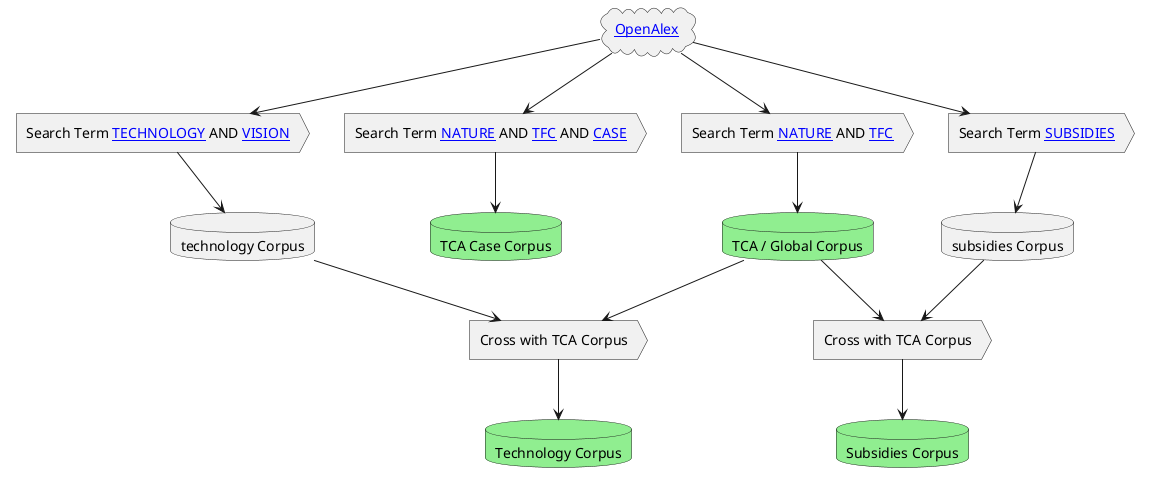 @startuml Overview_Corpuses


cloud "[[https://openalex.org OpenAlex]]" as openalex

' TCA / Global Corpus
action "Search Term [[https://ipbes-data.github.io/IPBES_TCA_Corpus/inputs/tca_corpus/search%20terms/nature.txt NATURE]] AND [[https://ipbes-data.github.io/IPBES_TCA_Corpus/inputs/tca_corpus/search%20terms/tfc.txt TFC]]" as search_tca
database "TCA / Global Corpus" as corpus_tca #lightgreen
openalex --> search_tca
search_tca --> corpus_tca

' TCA Case Corpus
action "Search Term [[https://ipbes-data.github.io/IPBES_TCA_Corpus/inputs/tca_corpus/search%20terms/nature.txt NATURE]] AND [[https://ipbes-data.github.io/IPBES_TCA_Corpus/inputs/tca_corpus/search%20terms/tfc.txt TFC]] AND [[https://ipbes-data.github.io/IPBES_TCA_Corpus/inputs/tca_corpus/search%20terms/case.txt CASE]]" as search_tca_case
database "TCA Case Corpus" as corpus_tca_case #lightgreen
openalex --> search_tca_case
search_tca_case --> corpus_tca_case

' Technology Corpus
action "Search Term [[https://ipbes-data.github.io/IPBES_TCA_Ch2_technology/input/Ch2_technology/technology.txt TECHNOLOGY]] AND [[https://ipbes-data.github.io/IPBES_TCA_Ch2_technology/input/Ch2_technology/vision.txt VISION]]" as search_technology
database "technology Corpus" as corpus_int_technology
action "Cross with TCA Corpus" as cross_tca_technology
database "Technology Corpus" as corpus_technology #lightgreen
openalex --> search_technology
search_technology --> corpus_int_technology
corpus_int_technology --> cross_tca_technology
corpus_tca --> cross_tca_technology
cross_tca_technology --> corpus_technology

' Subsidies Corpus
action "Search Term [[https://ipbes-data.github.io/IPBES_TCA_Ch5_subsidies_reform/input/ch_5_subsidies_reform/government_financial_support.txt SUBSIDIES]]" as search_subsidies
database "subsidies Corpus" as corpus_int_subsidies
action "Cross with TCA Corpus" as cross_tca_subsidies
database "Subsidies Corpus" as corpus_subsidies #lightgreen
openalex --> search_subsidies
search_subsidies --> corpus_int_subsidies
corpus_int_subsidies --> cross_tca_subsidies
corpus_tca --> cross_tca_subsidies
cross_tca_subsidies --> corpus_subsidies

' LEGEND
newpage
rectangle Legend {
    cloud "External Source\nusually a website" 
    database "Downloaded Corpus\nusually parquet dataset" #lightgreen
    database "Downloaded Intermediate Corpus\nusually parquet dataset"
    action "Action related to obtaining / filtering of corpus"
    process "Analysis related process"
    storage "Numeric results"
    storage "Part 5" #red
}


' Ch 1 evidence causes
newpage
cloud "[[https://openalex.org OpenAlex]]" as openalex

' part 0
action "Search Term [[https://ipbes-data.github.io/IPBES_TCA_Corpus/inputs/tca_corpus/search%20terms/nature.txt NATURE]]" as ch1_nature
storage "Number of Works\n--0--" as ch1_nature_count #Lavender
'
openalex --> ch1_nature
ch1_nature --> ch1_nature_count


action "Search Term [[https://ipbes-data.github.io/IPBES_TCA_Corpus/inputs/tca_corpus/search%20terms/tfc.txt TFC]]" as ch1_tfc
storage "Number of Works\n---0---" as ch1_tfc_count #Lavender
'
openalex --> ch1_tfc
ch1_tfc --> ch1_tfc_count


action "Search Term [[https://ipbes-data.github.io/IPBES_TCA_Corpus/inputs/tca_corpus/search%20terms/nature.txt NATURE]] AND [[https://ipbes-data.github.io/IPBES_TCA_Corpus/inputs/tca_corpus/search%20terms/tfc.txt TFC]]" as ch1_tca
' storage "Number of Works\n---0---" as ch1_tfc_count #Lavender
'
' openalex --> ch1_tca
' ch1_tfc --> ch1_tfc_count



' part 1
action "Search Term [[https://ipbes-data.github.io/IPBES_TCA_Corpus/inputs/ch1_evidence_causes/ethical.txt ETHITCAL]]" as ch1_ethical
storage "Number of Works\n--1--" as ch1_ethical_count #Khaki
'
openalex --> ch1_ethical
ch1_ethical --> ch1_ethical_count

' part 2
action "Search Term [[https://ipbes-data.github.io/IPBES_TCA_Corpus/inputs/ch1_evidence_causes/concepts_1.txt CONCEPTS 1]]" as ch1_concepts_1
openalex --> ch1_concepts_1
storage "Number of Works\n--2--" as ch1_concepts_1_count #Khaki
ch1_concepts_1 --> ch1_concepts_1_count

action "Search Term [[https://ipbes-data.github.io/IPBES_TCA_Corpus/inputs/ch1_evidence_causes/concepts_2.txt CONCEPTS 2]]" as ch1_concepts_2
ch1_concepts_1 --> ch1_concepts_2
storage "Number of Works\n--2--" as ch1_concepts_1_concepts_2_count #Khaki
ch1_concepts_2 --> ch1_concepts_1_concepts_2_count


' part 4
action "Search Term [[https://ipbes-data.github.io/IPBES_TCA_Corpus/inputs/ch1_evidence_causes/narrowed_tca.txt NARROWED TCA]]" as ch1_narrowed_tca
'
openalex --> ch1_narrowed_tca
ch1_narrowed_tca --> ch1_tca
storage "Number of Works\n--4--" as ch1_narrowed_tca_tca_count #Yellow
ch1_tca --> ch1_narrowed_tca_tca_count

storage "Number of Works\n--4--" as ch1_narrowed_tca_count #Yellow
ch1_narrowed_tca --> ch1_narrowed_tca_count


' part 5
action "Search Term [[https://ipbes-data.github.io/IPBES_TCA_Corpus/inputs/ch1_evidence_causes/criteria_1.txt CRITERIA 1]]" as ch1_criteria_1
ch1_narrowed_tca --> ch1_criteria_1
storage "Number of Works\n--5--" as ch1_narrowed_tca_criteria_1_count #pink
ch1_criteria_1 --> ch1_narrowed_tca_criteria_1_count

action "Search Term [[https://ipbes-data.github.io/IPBES_TCA_Corpus/inputs/ch1_evidence_causes/criteria_2.txt CRITERIA 2]]" as ch1_criteria_2
ch1_narrowed_tca --> ch1_criteria_2
storage "Number of Works\n--5--" as ch1_narrowed_tca_criteria_2_count #pink
ch1_criteria_2 --> ch1_narrowed_tca_criteria_2_count


action "Search Term [[https://ipbes-data.github.io/IPBES_TCA_Corpus/inputs/ch1_evidence_causes/criteria_3.txt CRITERIA 3]]" as ch1_criteria_3
ch1_narrowed_tca --> ch1_criteria_3
storage "Number of Works\n--5--" as ch1_narrowed_tca_criteria_3_count #pink
ch1_criteria_3 --> ch1_narrowed_tca_criteria_3_count


action "Search Term [[https://ipbes-data.github.io/IPBES_TCA_Corpus/inputs/ch1_evidence_causes/criteria_4.txt CRITERIA 4]]" as ch1_criteria_4
ch1_narrowed_tca --> ch1_criteria_4
storage "Number of Works\n--5--" as ch1_narrowed_tca_criteria_4_count #pink
ch1_criteria_4 --> ch1_narrowed_tca_criteria_4_count


' part 6
action "Search Term [[https://ipbes-data.github.io/IPBES_TCA_Corpus/inputs/ch1_evidence_causes/biodiv_loss_1.txt BIODIV LOSS 1]]" as ch1_biodiv_loss_1
action "Search Term [[https://ipbes-data.github.io/IPBES_TCA_Corpus/inputs/ch1_evidence_causes/biodiv_loss_2.txt BIODIV LOSS 2]]" as ch1_biodiv_loss_2
ch1_nature --> ch1_biodiv_loss_1 #cyan
ch1_biodiv_loss_1 --> ch1_biodiv_loss_2 #cyan
storage "Number of Works\n--6--" as ch1_nat_biodiv_loss_1_2_count #LightCyan
ch1_biodiv_loss_2 --> ch1_nat_biodiv_loss_1_2_count #cyan

ch1_narrowed_tca --> ch1_biodiv_loss_1 #blue;line.dotted
ch1_biodiv_loss_1 --> ch1_biodiv_loss_2 #blue;line.dotted
storage "Number of Works\n--6--" as ch1_nar_biodiv_loss_1_2_count #lightblue
ch1_biodiv_loss_2 --> ch1_nar_biodiv_loss_1_2_count #blue;line.dotted

ch1_nature --> ch1_narrowed_tca #green;line.dashed
ch1_narrowed_tca --> ch1_biodiv_loss_1 #green;line.dashed
ch1_biodiv_loss_1 --> ch1_biodiv_loss_2 #green;line.dashed
storage "Number of Works\n--6--" as ch1_nat_nar_biodiv_loss_1_2_count #lightgreen
ch1_biodiv_loss_2 --> ch1_nat_nar_biodiv_loss_1_2_count #green;line.dashed


action "Search Term [[https://ipbes-data.github.io/IPBES_TCA_Corpus/inputs/ch1_evidence_causes/biodiv_loss_3_1.txt BIODIV LOSS 3 1]]" as ch1_biodiv_loss_3_1
action "Search Term [[https://ipbes-data.github.io/IPBES_TCA_Corpus/inputs/ch1_evidence_causes/biodiv_loss_3_2.txt BIODIV LOSS 3 2]]" as ch1_biodiv_loss_3_2
action "Search Term [[https://ipbes-data.github.io/IPBES_TCA_Corpus/inputs/ch1_evidence_causes/biodiv_loss_3_3.txt BIODIV LOSS 3 3]]" as ch1_biodiv_loss_3_3
action "Search Term [[https://ipbes-data.github.io/IPBES_TCA_Corpus/inputs/ch1_evidence_causes/biodiv_loss_3_4.txt BIODIV LOSS 3 4]]" as ch1_biodiv_loss_3_4
action "Search Term [[https://ipbes-data.github.io/IPBES_TCA_Corpus/inputs/ch1_evidence_causes/biodiv_loss_3_5.txt BIODIV LOSS 3 5]]" as ch1_biodiv_loss_3_5

ch1_biodiv_loss_2 --> ch1_biodiv_loss_3_1 #cyan
storage "Number of Works\n--6--" as ch1_nat_biodiv_loss_1_2_3_1_count #lightcyan
ch1_biodiv_loss_3_1 --> ch1_nat_biodiv_loss_1_2_3_1_count #cyan

ch1_biodiv_loss_2 --> ch1_biodiv_loss_3_2 #cyan
storage "Number of Works\n--6--" as ch1_nat_biodiv_loss_1_2_3_2_count #lightcyan
ch1_biodiv_loss_3_2 --> ch1_nat_biodiv_loss_1_2_3_2_count #cyan

ch1_biodiv_loss_2 --> ch1_biodiv_loss_3_3 #cyan
storage "Number of Works\n--6--" as ch1_nat_biodiv_loss_1_2_3_3_count #lightcyan
ch1_biodiv_loss_3_3 --> ch1_nat_biodiv_loss_1_2_3_3_count #cyan

ch1_biodiv_loss_2 --> ch1_biodiv_loss_3_4 #cyan
storage "Number of Works\n--6--" as ch1_nat_biodiv_loss_1_2_3_4_count #lightcyan
ch1_biodiv_loss_3_4 --> ch1_nat_biodiv_loss_1_2_3_4_count #cyan

ch1_biodiv_loss_2 --> ch1_biodiv_loss_3_5 #cyan
storage "Number of Works\n--6--" as ch1_nat_biodiv_loss_1_2_3_5_count #lightcyan
ch1_biodiv_loss_3_5 --> ch1_nat_biodiv_loss_1_2_3_5_count #cyan


ch1_biodiv_loss_2 --> ch1_biodiv_loss_3_1 #blue;line.dotted
storage "Number of Works\n--6--" as ch1_nar_biodiv_biodiv_loss_1_2_3_1_count #lightblue
ch1_biodiv_loss_3_1 --> ch1_nar_biodiv_biodiv_loss_1_2_3_1_count #blue;line.dotted

ch1_biodiv_loss_2 --> ch1_biodiv_loss_3_2 #blue;line.dotted
storage "Number of Works\n--6--" as ch1_nar_biodiv_biodiv_loss_1_2_3_2_count #lightblue
ch1_biodiv_loss_3_2 --> ch1_nar_biodiv_biodiv_loss_1_2_3_2_count #blue;line.dotted

ch1_biodiv_loss_2 --> ch1_biodiv_loss_3_3 #blue;line.dotted
storage "Number of Works\n--6--" as ch1_nar_biodiv_biodiv_loss_1_2_3_3_count #lightblue
ch1_biodiv_loss_3_3 --> ch1_nar_biodiv_biodiv_loss_1_2_3_3_count #blue;line.dotted

ch1_biodiv_loss_2 --> ch1_biodiv_loss_3_4 #blue;line.dotted
storage "Number of Works\n--6--" as ch1_nar_biodiv_biodiv_loss_1_2_3_4_count #lightblue
ch1_biodiv_loss_3_4 --> ch1_nar_biodiv_biodiv_loss_1_2_3_4_count #blue;line.dotted

ch1_biodiv_loss_2 --> ch1_biodiv_loss_3_5 #blue;line.dotted
storage "Number of Works\n--6--" as ch1_nar_biodiv_biodiv_loss_1_2_3_5_count #lightblue
ch1_biodiv_loss_3_5 --> ch1_nar_biodiv_biodiv_loss_1_2_3_5_count #blue;line.dotted



ch1_biodiv_loss_2 --> ch1_biodiv_loss_3_1 #green;line.dashed
storage "Number of Works\n--6--" as ch1_nat_nar_biodiv_loss_1_2_3_1_count #lightgreen
ch1_biodiv_loss_3_1 --> ch1_nat_nar_biodiv_loss_1_2_3_1_count #green;line.dashed

ch1_biodiv_loss_2 --> ch1_biodiv_loss_3_2 #green;line.dashed
storage "Number of Works\n--6--" as ch1_nat_nar_biodiv_loss_1_2_3_2_count #lightgreen
ch1_biodiv_loss_3_2 --> ch1_nat_nar_biodiv_loss_1_2_3_2_count #green;line.dashed

ch1_biodiv_loss_2 --> ch1_biodiv_loss_3_3 #green;line.dashed
storage "Number of Works\n--6--" as ch1_nat_nar_biodiv_loss_1_2_3_3_count #lightgreen
ch1_biodiv_loss_3_3 --> ch1_nat_nar_biodiv_loss_1_2_3_3_count #green;line.dashed

ch1_biodiv_loss_2 --> ch1_biodiv_loss_3_4 #green;line.dashed
storage "Number of Works\n--6--" as ch1_nat_nar_biodiv_loss_1_2_3_4_count #lightgreen
ch1_biodiv_loss_3_4 --> ch1_nat_nar_biodiv_loss_1_2_3_4_count #green;line.dashed

ch1_biodiv_loss_2 --> ch1_biodiv_loss_3_5 #green;line.dashed
storage "Number of Works\n--6--" as ch1_nat_nar_biodiv_loss_1_2_3_5_count #lightgreen
ch1_biodiv_loss_3_5 --> ch1_nat_nar_biodiv_loss_1_2_3_5_count #green;line.dashed









' database "TCA Authors Corpus" as corpus_a_tca
' database "TCA Topics Corpus" as corpus_t_tca

' action "Extract authors" as e_a_tca

' actor actor
' actor/ "actor/"
' agent agent
' artifact artifact
' boundary boundary
' card card
' circle circle
' collections collections
' component component
' control control
' entity entity
' file file
' folder folder
' frame frame
' hexagon hexagon
' interface interface
' label label
' node node
' package package
' person person
' process process
' queue queue
' rectangle rectangle
' stack stack
' storage storage
' usecase usecase
' usecase/ "usecase/"
@enduml
